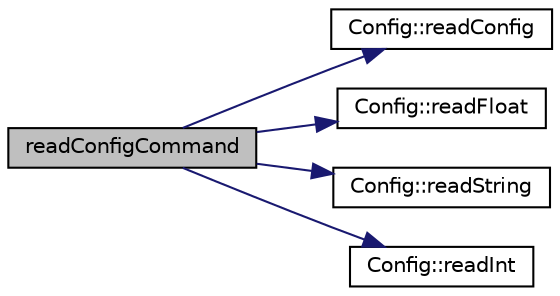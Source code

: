 digraph "readConfigCommand"
{
  edge [fontname="Helvetica",fontsize="10",labelfontname="Helvetica",labelfontsize="10"];
  node [fontname="Helvetica",fontsize="10",shape=record];
  rankdir="LR";
  Node108 [label="readConfigCommand",height=0.2,width=0.4,color="black", fillcolor="grey75", style="filled", fontcolor="black"];
  Node108 -> Node109 [color="midnightblue",fontsize="10",style="solid",fontname="Helvetica"];
  Node109 [label="Config::readConfig",height=0.2,width=0.4,color="black", fillcolor="white", style="filled",URL="$class_config.html#a3531ef146fa1559a265826a0c9cac2c1"];
  Node108 -> Node110 [color="midnightblue",fontsize="10",style="solid",fontname="Helvetica"];
  Node110 [label="Config::readFloat",height=0.2,width=0.4,color="black", fillcolor="white", style="filled",URL="$class_config.html#a3ac9f78ff1cd5de41ebb27f9de8f4841"];
  Node108 -> Node111 [color="midnightblue",fontsize="10",style="solid",fontname="Helvetica"];
  Node111 [label="Config::readString",height=0.2,width=0.4,color="black", fillcolor="white", style="filled",URL="$class_config.html#ab248253681bbd1e2b53013eb5ce1b9c2"];
  Node108 -> Node112 [color="midnightblue",fontsize="10",style="solid",fontname="Helvetica"];
  Node112 [label="Config::readInt",height=0.2,width=0.4,color="black", fillcolor="white", style="filled",URL="$class_config.html#ad048b7e03709f1fcce4dea891f170052"];
}
